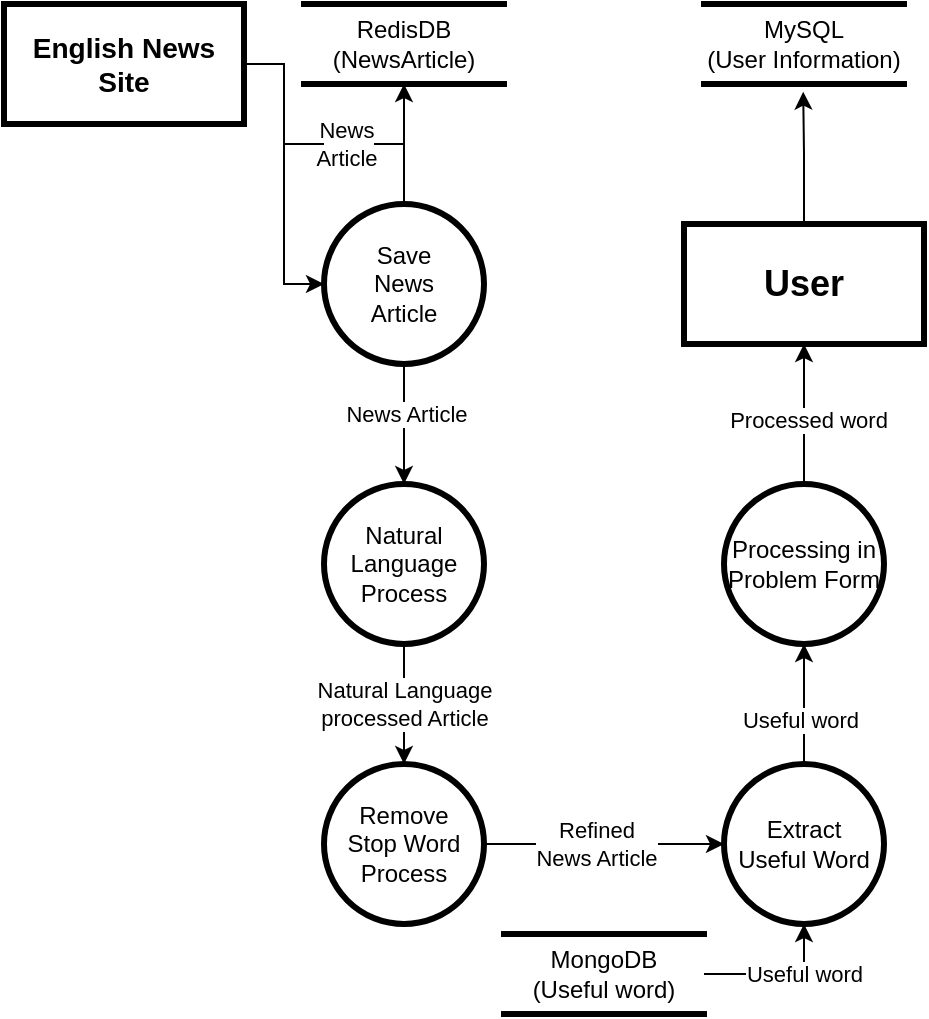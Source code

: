 <mxfile version="13.7.5"><diagram id="_JqFMwWKy2WfOyzTq6Em" name="Page-1"><mxGraphModel dx="577" dy="679" grid="1" gridSize="10" guides="1" tooltips="1" connect="1" arrows="1" fold="1" page="1" pageScale="1" pageWidth="827" pageHeight="1169" math="0" shadow="0"><root><mxCell id="0"/><mxCell id="1" parent="0"/><mxCell id="hYCEbTufAARBTAck6YYH-19" style="edgeStyle=orthogonalEdgeStyle;rounded=0;orthogonalLoop=1;jettySize=auto;html=1;strokeWidth=1;entryX=0;entryY=0.5;entryDx=0;entryDy=0;" edge="1" parent="1" source="hYCEbTufAARBTAck6YYH-1" target="hYCEbTufAARBTAck6YYH-3"><mxGeometry relative="1" as="geometry"><mxPoint x="130" y="240" as="targetPoint"/><Array as="points"><mxPoint x="180" y="130"/><mxPoint x="180" y="240"/></Array></mxGeometry></mxCell><mxCell id="hYCEbTufAARBTAck6YYH-20" value="News&lt;br&gt;Article" style="edgeLabel;html=1;align=center;verticalAlign=middle;resizable=0;points=[];" vertex="1" connectable="0" parent="hYCEbTufAARBTAck6YYH-19"><mxGeometry x="-0.061" relative="1" as="geometry"><mxPoint x="30.97" y="-10.29" as="offset"/></mxGeometry></mxCell><mxCell id="hYCEbTufAARBTAck6YYH-1" value="&lt;h3&gt;English News Site&lt;/h3&gt;" style="rounded=0;whiteSpace=wrap;html=1;strokeWidth=3;" vertex="1" parent="1"><mxGeometry x="40" y="100" width="120" height="60" as="geometry"/></mxCell><mxCell id="hYCEbTufAARBTAck6YYH-11" style="edgeStyle=orthogonalEdgeStyle;rounded=0;orthogonalLoop=1;jettySize=auto;html=1;entryX=0.5;entryY=0;entryDx=0;entryDy=0;strokeWidth=1;" edge="1" parent="1" source="hYCEbTufAARBTAck6YYH-3" target="hYCEbTufAARBTAck6YYH-4"><mxGeometry relative="1" as="geometry"/></mxCell><mxCell id="hYCEbTufAARBTAck6YYH-21" value="News Article" style="edgeLabel;html=1;align=center;verticalAlign=middle;resizable=0;points=[];" vertex="1" connectable="0" parent="hYCEbTufAARBTAck6YYH-11"><mxGeometry x="-0.186" y="1" relative="1" as="geometry"><mxPoint as="offset"/></mxGeometry></mxCell><mxCell id="hYCEbTufAARBTAck6YYH-34" style="edgeStyle=orthogonalEdgeStyle;rounded=0;orthogonalLoop=1;jettySize=auto;html=1;entryX=0.5;entryY=1;entryDx=0;entryDy=0;strokeWidth=1;" edge="1" parent="1" source="hYCEbTufAARBTAck6YYH-3" target="hYCEbTufAARBTAck6YYH-32"><mxGeometry relative="1" as="geometry"/></mxCell><mxCell id="hYCEbTufAARBTAck6YYH-3" value="Save&lt;br&gt;News&lt;br&gt;Article" style="ellipse;whiteSpace=wrap;html=1;aspect=fixed;strokeWidth=3;" vertex="1" parent="1"><mxGeometry x="200" y="200" width="80" height="80" as="geometry"/></mxCell><mxCell id="hYCEbTufAARBTAck6YYH-13" style="edgeStyle=orthogonalEdgeStyle;rounded=0;orthogonalLoop=1;jettySize=auto;html=1;entryX=0.5;entryY=0;entryDx=0;entryDy=0;strokeWidth=1;" edge="1" parent="1" source="hYCEbTufAARBTAck6YYH-4" target="hYCEbTufAARBTAck6YYH-5"><mxGeometry relative="1" as="geometry"/></mxCell><mxCell id="hYCEbTufAARBTAck6YYH-26" value="Natural Language&lt;br&gt;processed Article" style="edgeLabel;html=1;align=center;verticalAlign=middle;resizable=0;points=[];" vertex="1" connectable="0" parent="hYCEbTufAARBTAck6YYH-13"><mxGeometry x="0.043" relative="1" as="geometry"><mxPoint y="-1.43" as="offset"/></mxGeometry></mxCell><mxCell id="hYCEbTufAARBTAck6YYH-4" value="Natural Language Process" style="ellipse;whiteSpace=wrap;html=1;aspect=fixed;strokeWidth=3;" vertex="1" parent="1"><mxGeometry x="200" y="340" width="80" height="80" as="geometry"/></mxCell><mxCell id="hYCEbTufAARBTAck6YYH-14" style="edgeStyle=orthogonalEdgeStyle;rounded=0;orthogonalLoop=1;jettySize=auto;html=1;strokeWidth=1;entryX=0;entryY=0.5;entryDx=0;entryDy=0;" edge="1" parent="1" source="hYCEbTufAARBTAck6YYH-5" target="hYCEbTufAARBTAck6YYH-7"><mxGeometry relative="1" as="geometry"><mxPoint x="390" y="520" as="targetPoint"/></mxGeometry></mxCell><mxCell id="hYCEbTufAARBTAck6YYH-31" value="Refined&lt;br&gt;News Article" style="edgeLabel;html=1;align=center;verticalAlign=middle;resizable=0;points=[];" vertex="1" connectable="0" parent="hYCEbTufAARBTAck6YYH-14"><mxGeometry x="-0.064" relative="1" as="geometry"><mxPoint as="offset"/></mxGeometry></mxCell><mxCell id="hYCEbTufAARBTAck6YYH-5" value="Remove&lt;br&gt;Stop Word&lt;br&gt;Process" style="ellipse;whiteSpace=wrap;html=1;aspect=fixed;strokeWidth=3;" vertex="1" parent="1"><mxGeometry x="200" y="480" width="80" height="80" as="geometry"/></mxCell><mxCell id="hYCEbTufAARBTAck6YYH-15" style="edgeStyle=orthogonalEdgeStyle;rounded=0;orthogonalLoop=1;jettySize=auto;html=1;entryX=0.5;entryY=1;entryDx=0;entryDy=0;strokeWidth=1;" edge="1" parent="1" source="hYCEbTufAARBTAck6YYH-7" target="hYCEbTufAARBTAck6YYH-8"><mxGeometry relative="1" as="geometry"/></mxCell><mxCell id="hYCEbTufAARBTAck6YYH-30" value="Useful word" style="edgeLabel;html=1;align=center;verticalAlign=middle;resizable=0;points=[];" vertex="1" connectable="0" parent="hYCEbTufAARBTAck6YYH-15"><mxGeometry x="-0.271" y="2" relative="1" as="geometry"><mxPoint as="offset"/></mxGeometry></mxCell><mxCell id="hYCEbTufAARBTAck6YYH-7" value="Extract&lt;br&gt;Useful Word" style="ellipse;whiteSpace=wrap;html=1;aspect=fixed;strokeWidth=3;" vertex="1" parent="1"><mxGeometry x="400" y="480" width="80" height="80" as="geometry"/></mxCell><mxCell id="hYCEbTufAARBTAck6YYH-16" style="edgeStyle=orthogonalEdgeStyle;rounded=0;orthogonalLoop=1;jettySize=auto;html=1;entryX=0.5;entryY=1;entryDx=0;entryDy=0;strokeWidth=1;" edge="1" parent="1" source="hYCEbTufAARBTAck6YYH-8" target="hYCEbTufAARBTAck6YYH-9"><mxGeometry relative="1" as="geometry"/></mxCell><mxCell id="hYCEbTufAARBTAck6YYH-29" value="Processed word" style="edgeLabel;html=1;align=center;verticalAlign=middle;resizable=0;points=[];" vertex="1" connectable="0" parent="hYCEbTufAARBTAck6YYH-16"><mxGeometry x="-0.082" y="-2" relative="1" as="geometry"><mxPoint as="offset"/></mxGeometry></mxCell><mxCell id="hYCEbTufAARBTAck6YYH-8" value="Processing in&lt;br&gt;Problem Form" style="ellipse;whiteSpace=wrap;html=1;aspect=fixed;strokeWidth=3;" vertex="1" parent="1"><mxGeometry x="400" y="340" width="80" height="80" as="geometry"/></mxCell><mxCell id="hYCEbTufAARBTAck6YYH-39" style="edgeStyle=orthogonalEdgeStyle;rounded=0;orthogonalLoop=1;jettySize=auto;html=1;entryX=0.496;entryY=1.096;entryDx=0;entryDy=0;entryPerimeter=0;strokeWidth=1;" edge="1" parent="1" source="hYCEbTufAARBTAck6YYH-9" target="hYCEbTufAARBTAck6YYH-38"><mxGeometry relative="1" as="geometry"/></mxCell><mxCell id="hYCEbTufAARBTAck6YYH-9" value="&lt;h2&gt;User&lt;/h2&gt;" style="rounded=0;whiteSpace=wrap;html=1;strokeWidth=3;" vertex="1" parent="1"><mxGeometry x="380" y="210" width="120" height="60" as="geometry"/></mxCell><mxCell id="hYCEbTufAARBTAck6YYH-24" style="edgeStyle=orthogonalEdgeStyle;rounded=0;orthogonalLoop=1;jettySize=auto;html=1;strokeWidth=1;" edge="1" parent="1" source="hYCEbTufAARBTAck6YYH-23" target="hYCEbTufAARBTAck6YYH-7"><mxGeometry relative="1" as="geometry"/></mxCell><mxCell id="hYCEbTufAARBTAck6YYH-25" value="Useful word" style="edgeLabel;html=1;align=center;verticalAlign=middle;resizable=0;points=[];" vertex="1" connectable="0" parent="hYCEbTufAARBTAck6YYH-24"><mxGeometry x="-0.014" y="-2" relative="1" as="geometry"><mxPoint x="12.86" y="-2" as="offset"/></mxGeometry></mxCell><mxCell id="hYCEbTufAARBTAck6YYH-23" value="MongoDB&lt;br&gt;(Useful word)" style="shape=partialRectangle;whiteSpace=wrap;html=1;left=0;right=0;fillColor=none;strokeWidth=3;" vertex="1" parent="1"><mxGeometry x="290" y="565" width="100" height="40" as="geometry"/></mxCell><mxCell id="hYCEbTufAARBTAck6YYH-32" value="RedisDB&lt;br&gt;(NewsArticle)" style="shape=partialRectangle;whiteSpace=wrap;html=1;left=0;right=0;fillColor=none;strokeWidth=3;" vertex="1" parent="1"><mxGeometry x="190" y="100" width="100" height="40" as="geometry"/></mxCell><mxCell id="hYCEbTufAARBTAck6YYH-36" value="" style="endArrow=none;html=1;strokeWidth=1;" edge="1" parent="1"><mxGeometry width="50" height="50" relative="1" as="geometry"><mxPoint x="180" y="170" as="sourcePoint"/><mxPoint x="200" y="170" as="targetPoint"/></mxGeometry></mxCell><mxCell id="hYCEbTufAARBTAck6YYH-37" value="" style="endArrow=none;html=1;strokeWidth=1;" edge="1" parent="1"><mxGeometry width="50" height="50" relative="1" as="geometry"><mxPoint x="225" y="170" as="sourcePoint"/><mxPoint x="240" y="170" as="targetPoint"/></mxGeometry></mxCell><mxCell id="hYCEbTufAARBTAck6YYH-38" value="MySQL&lt;br&gt;(User Information)" style="shape=partialRectangle;whiteSpace=wrap;html=1;left=0;right=0;fillColor=none;strokeWidth=3;" vertex="1" parent="1"><mxGeometry x="390" y="100" width="100" height="40" as="geometry"/></mxCell></root></mxGraphModel></diagram></mxfile>